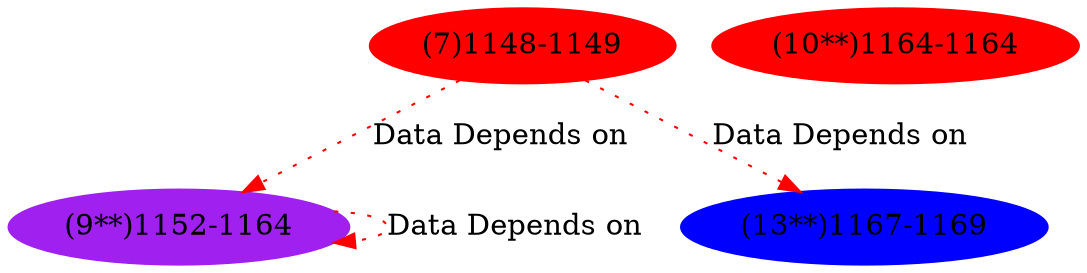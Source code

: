 digraph "" { 
7[ label="(7)1148-1149",color=red,style=filled];
7[ label="(7)1148-1149",color=red,style=filled];
9[ label="(9**)1152-1164",color=purple,style=filled];
9[ label="(9**)1152-1164",color=purple,style=filled];
9[ label="(9**)1152-1164",color=purple,style=filled];
9[ label="(9**)1152-1164",color=purple,style=filled];
9[ label="(9**)1152-1164",color=purple,style=filled];
9[ label="(9**)1152-1164",color=purple,style=filled];
9[ label="(9**)1152-1164",color=purple,style=filled];
9[ label="(9**)1152-1164",color=purple,style=filled];
9[ label="(9**)1152-1164",color=purple,style=filled];
9[ label="(9**)1152-1164",color=purple,style=filled];
9[ label="(9**)1152-1164",color=purple,style=filled];
9[ label="(9**)1152-1164",color=purple,style=filled];
9[ label="(9**)1152-1164",color=purple,style=filled];
10[ label="(10**)1164-1164",color=red,style=filled];
13[ label="(13**)1167-1169",color=blue,style=filled];
13[ label="(13**)1167-1169",color=blue,style=filled];
13[ label="(13**)1167-1169",color=blue,style=filled];
7->13[ color="red" label="Data Depends on" style = dotted ];
7->9[ color="red" label="Data Depends on" style = dotted ];
9->9[ color="red" label="Data Depends on" style = dotted ];
}